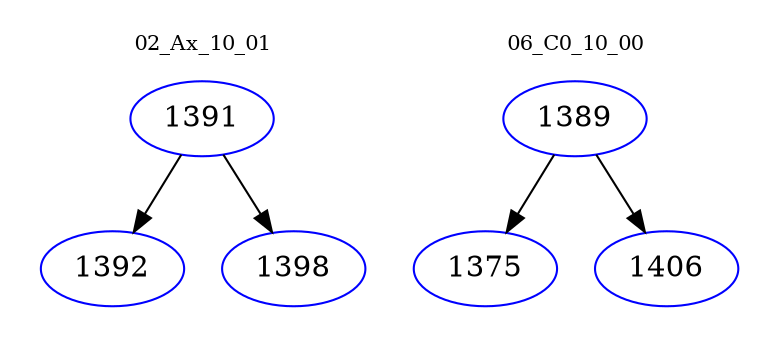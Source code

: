 digraph{
subgraph cluster_0 {
color = white
label = "02_Ax_10_01";
fontsize=10;
T0_1391 [label="1391", color="blue"]
T0_1391 -> T0_1392 [color="black"]
T0_1392 [label="1392", color="blue"]
T0_1391 -> T0_1398 [color="black"]
T0_1398 [label="1398", color="blue"]
}
subgraph cluster_1 {
color = white
label = "06_C0_10_00";
fontsize=10;
T1_1389 [label="1389", color="blue"]
T1_1389 -> T1_1375 [color="black"]
T1_1375 [label="1375", color="blue"]
T1_1389 -> T1_1406 [color="black"]
T1_1406 [label="1406", color="blue"]
}
}
